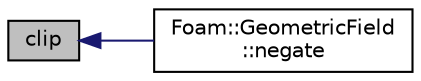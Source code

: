digraph "clip"
{
  bgcolor="transparent";
  edge [fontname="Helvetica",fontsize="10",labelfontname="Helvetica",labelfontsize="10"];
  node [fontname="Helvetica",fontsize="10",shape=record];
  rankdir="LR";
  Node1 [label="clip",height=0.2,width=0.4,color="black", fillcolor="grey75", style="filled" fontcolor="black"];
  Node1 -> Node2 [dir="back",color="midnightblue",fontsize="10",style="solid",fontname="Helvetica"];
  Node2 [label="Foam::GeometricField\l::negate",height=0.2,width=0.4,color="black",URL="$classFoam_1_1GeometricField.html#abcdb1512395327f8236a4f4a4d4ff648",tooltip="Negate the field inplace. "];
}
